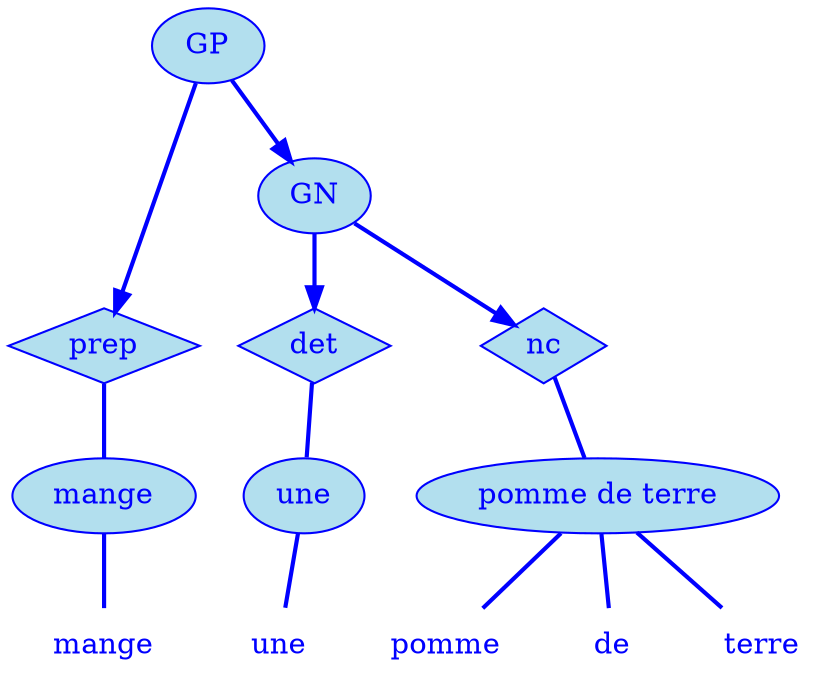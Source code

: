 digraph g {
	graph [bb="0,0,382,324"];
	node [label="\N"];
	graph [_draw_="c 5 -white C 5 -white P 4 0 0 0 324 382 324 382 0 ",
		xdotversion="1.2"];
	"mc1s1_t2#token84" [label=mange, shape=plaintext, fillcolor=lightblue2, fontcolor=blue, pos="44,18", width="0.86", height="0.50", _ldraw_="F 14.000000 11 -Times-Roman c 4 -blue T 44 13 0 47 5 -mange "];
	"mc1s1_W1#wordmc1s1_t2#token" [label=mange, shape=ellipse, fillcolor=lightblue2, fontcolor=blue, pos="44,90", width="1.22", height="0.50", color=blue, style=filled, _draw_="S 6 -filled c 4 -blue C 10 -lightblue2 E 44 90 44 18 ", _ldraw_="F 14.000000 11 -Times-Roman c 4 -blue T 44 85 0 47 5 -mange "];
	"mc1s1_P17#pos" [label=prep, shape=diamond, fillcolor=lightblue2, fontcolor=blue, pos="51,162", width="0.89", height="0.50", color=blue, style=filled, _draw_="S 6 -filled c 4 -blue C 10 -lightblue2 P 4 51 180 19 162 51 144 83 162 ", _ldraw_="F 14.000000 11 -Times-Roman c 4 -blue T 51 157 0 31 4 -prep "];
	"mc1s1_t4#token87" [label=une, shape=plaintext, fillcolor=lightblue2, fontcolor=blue, pos="127,18", width="0.75", height="0.50", _ldraw_="F 14.000000 11 -Times-Roman c 4 -blue T 127 13 0 26 3 -une "];
	"mc1s1_W2#wordmc1s1_t4#token" [label=une, shape=ellipse, fillcolor=lightblue2, fontcolor=blue, pos="135,90", width="0.81", height="0.50", color=blue, style=filled, _draw_="S 6 -filled c 4 -blue C 10 -lightblue2 E 135 90 29 18 ", _ldraw_="F 14.000000 11 -Times-Roman c 4 -blue T 135 85 0 26 3 -une "];
	"mc1s1_P27L1#pos" [label=det, shape=diamond, fillcolor=lightblue2, fontcolor=blue, pos="135,162", width="0.75", height="0.50", color=blue, style=filled, _draw_="S 6 -filled c 4 -blue C 10 -lightblue2 P 4 135 180 108 162 135 144 162 162 ", _ldraw_="F 14.000000 11 -Times-Roman c 4 -blue T 135 157 0 23 3 -det "];
	"mc1s1_t6#token78" [label=pomme, shape=plaintext, fillcolor=lightblue2, fontcolor=blue, pos="205,18", width="0.92", height="0.50", _ldraw_="F 14.000000 11 -Times-Roman c 4 -blue T 205 13 0 50 5 -pomme "];
	"mc1s1_t8#token16" [label=de, shape=plaintext, fillcolor=lightblue2, fontcolor=blue, pos="283,18", width="0.75", height="0.50", _ldraw_="F 14.000000 11 -Times-Roman c 4 -blue T 283 13 0 17 2 -de "];
	"mc1s1_t10#token94" [label=terre, shape=plaintext, fillcolor=lightblue2, fontcolor=blue, pos="355,18", width="0.75", height="0.50", _ldraw_="F 14.000000 11 -Times-Roman c 4 -blue T 355 13 0 35 5 -terre "];
	"mc1s1_W6#wordmc1s1_t6#tokenmc1s1_t7#tokenmc1s1_t8#tokenmc1s1_t9#tokenmc1s1_t10#token" [label="pomme de terre", shape=ellipse, fillcolor=lightblue2, fontcolor=blue, pos="272,90", width="2.42", height="0.50", color=blue, style=filled, _draw_="S 6 -filled c 4 -blue C 10 -lightblue2 E 272 90 87 18 ", _ldraw_="F 14.000000 11 -Times-Roman c 4 -blue T 272 85 0 110 14 -pomme de terre "];
	"mc1s1_P31L1#pos" [label=nc, shape=diamond, fillcolor=lightblue2, fontcolor=blue, pos="239,162", width="0.75", height="0.50", color=blue, style=filled, _draw_="S 6 -filled c 4 -blue C 10 -lightblue2 P 4 239 180 212 162 239 144 266 162 ", _ldraw_="F 14.000000 11 -Times-Roman c 4 -blue T 239 157 0 16 2 -nc "];
	"mc1s1_chk0#chunk" [label=GN, fillcolor=lightblue2, fontcolor=blue, pos="135,234", width="0.75", height="0.50", color=blue, style=filled, arrowhead=doubleoctagon, _draw_="S 6 -filled c 4 -blue C 10 -lightblue2 E 135 234 27 18 ", _ldraw_="F 14.000000 11 -Times-Roman c 4 -blue T 135 229 0 22 2 -GN "];
	"mc1s1_chk2#chunk" [label=GP, fillcolor=lightblue2, fontcolor=blue, pos="100,306", width="0.75", height="0.50", color=blue, style=filled, arrowhead=doubleoctagon, _draw_="S 6 -filled c 4 -blue C 10 -lightblue2 E 100 306 27 18 ", _ldraw_="F 14.000000 11 -Times-Roman c 4 -blue T 100 301 0 20 2 -GP "];
	"mc1s1_W1#wordmc1s1_t2#token" -> "mc1s1_t2#token84" [arrowhead=none, color=blue, fontcolor=blue, style=bold, minlen=1, pos="44,72 44,61 44,47 44,36", _draw_="S 4 -bold c 4 -blue B 4 44 72 44 61 44 47 44 36 "];
	"mc1s1_P17#pos" -> "mc1s1_W1#wordmc1s1_t2#token" [arrowhead=none, color=blue, fontcolor=blue, style=bold, minlen=1, pos="49,145 48,134 47,119 46,108", _draw_="S 4 -bold c 4 -blue B 4 49 145 48 134 47 119 46 108 "];
	"mc1s1_W2#wordmc1s1_t4#token" -> "mc1s1_t4#token87" [arrowhead=none, color=blue, fontcolor=blue, style=bold, minlen=1, pos="133,72 132,61 130,47 129,36", _draw_="S 4 -bold c 4 -blue B 4 133 72 132 61 130 47 129 36 "];
	"mc1s1_P27L1#pos" -> "mc1s1_W2#wordmc1s1_t4#token" [arrowhead=none, color=blue, fontcolor=blue, style=bold, minlen=1, pos="135,144 135,133 135,119 135,108", _draw_="S 4 -bold c 4 -blue B 4 135 144 135 133 135 119 135 108 "];
	"mc1s1_W6#wordmc1s1_t6#tokenmc1s1_t7#tokenmc1s1_t8#tokenmc1s1_t9#tokenmc1s1_t10#token" -> "mc1s1_t6#token78" [arrowhead=none, color=blue, fontcolor=blue, style=bold, minlen=1, pos="255,72 245,61 232,47 222,36", _draw_="S 4 -bold c 4 -blue B 4 255 72 245 61 232 47 222 36 "];
	"mc1s1_W6#wordmc1s1_t6#tokenmc1s1_t7#tokenmc1s1_t8#tokenmc1s1_t9#tokenmc1s1_t10#token" -> "mc1s1_t8#token16" [arrowhead=none, color=blue, fontcolor=blue, style=bold, minlen=1, pos="275,72 277,61 279,47 280,36", _draw_="S 4 -bold c 4 -blue B 4 275 72 277 61 279 47 280 36 "];
	"mc1s1_W6#wordmc1s1_t6#tokenmc1s1_t7#tokenmc1s1_t8#tokenmc1s1_t9#tokenmc1s1_t10#token" -> "mc1s1_t10#token94" [arrowhead=none, color=blue, fontcolor=blue, style=bold, minlen=1, pos="293,72 305,61 321,47 334,36", _draw_="S 4 -bold c 4 -blue B 4 293 72 305 61 321 47 334 36 "];
	"mc1s1_P31L1#pos" -> "mc1s1_W6#wordmc1s1_t6#tokenmc1s1_t7#tokenmc1s1_t8#tokenmc1s1_t9#tokenmc1s1_t10#token" [arrowhead=none, color=blue, fontcolor=blue, style=bold, minlen=1, pos="245,148 250,137 258,120 264,108", _draw_="S 4 -bold c 4 -blue B 4 245 148 250 137 258 120 264 108 "];
	"mc1s1_chk0#chunk" -> "mc1s1_P27L1#pos" [color=blue, fontcolor=blue, style=bold, minlen=1, pos="e,135,180 135,216 135,208 135,199 135,190", shape=normal, _draw_="S 4 -bold c 4 -blue B 4 135 216 135 208 135 199 135 190 ", _hdraw_="S 5 -solid S 15 -setlinewidth(1) c 4 -blue C 4 -blue P 3 139 190 135 180 132 190 "];
	"mc1s1_chk0#chunk" -> "mc1s1_P31L1#pos" [color=blue, fontcolor=blue, style=bold, minlen=1, pos="e,226,171 154,221 172,208 198,190 218,177", shape=normal, _draw_="S 4 -bold c 4 -blue B 4 154 221 172 208 198 190 218 177 ", _hdraw_="S 5 -solid S 15 -setlinewidth(1) c 4 -blue C 4 -blue P 3 220 180 226 171 216 174 "];
	"mc1s1_chk2#chunk" -> "mc1s1_P17#pos" [color=blue, fontcolor=blue, style=bold, minlen=2, pos="e,56,177 94,288 85,263 69,216 59,187", shape=normal, _draw_="S 4 -bold c 4 -blue B 4 94 288 85 263 69 216 59 187 ", _hdraw_="S 5 -solid S 15 -setlinewidth(1) c 4 -blue C 4 -blue P 3 62 186 56 177 56 188 "];
	"mc1s1_chk2#chunk" -> "mc1s1_chk0#chunk" [color=blue, fontcolor=blue, style=bold, minlen=1, pos="e,127,251 108,289 113,280 118,270 122,260", shape=normal, _draw_="S 4 -bold c 4 -blue B 4 108 289 113 280 118 270 122 260 ", _hdraw_="S 5 -solid S 15 -setlinewidth(1) c 4 -blue C 4 -blue P 3 125 261 127 251 119 258 "];
}
